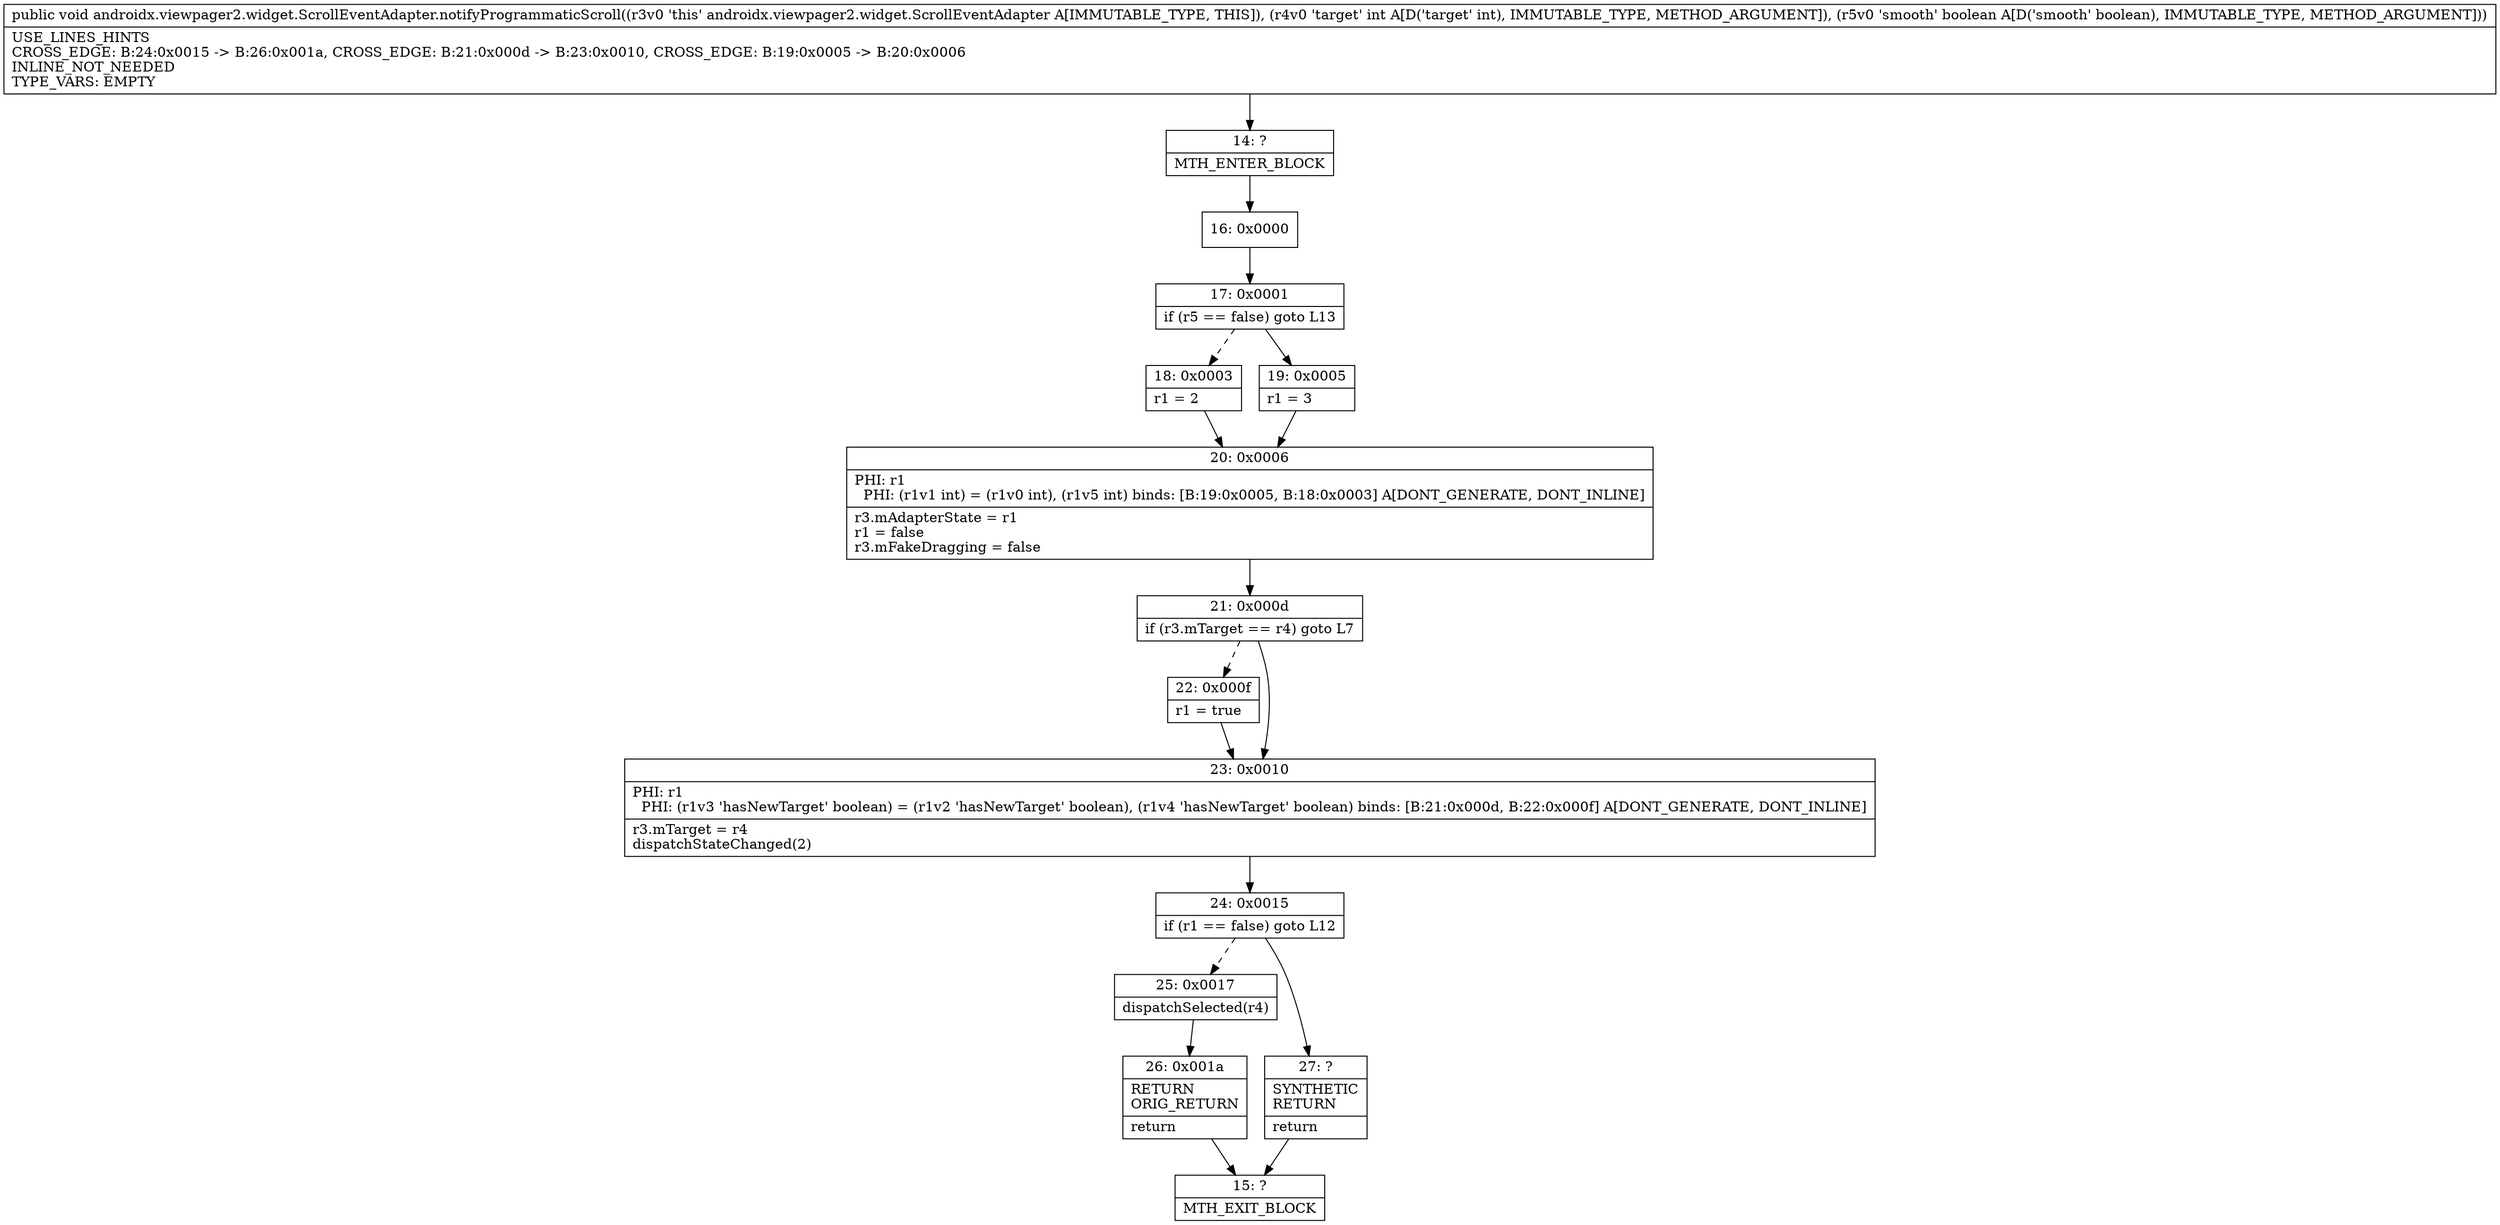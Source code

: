 digraph "CFG forandroidx.viewpager2.widget.ScrollEventAdapter.notifyProgrammaticScroll(IZ)V" {
Node_14 [shape=record,label="{14\:\ ?|MTH_ENTER_BLOCK\l}"];
Node_16 [shape=record,label="{16\:\ 0x0000}"];
Node_17 [shape=record,label="{17\:\ 0x0001|if (r5 == false) goto L13\l}"];
Node_18 [shape=record,label="{18\:\ 0x0003|r1 = 2\l}"];
Node_20 [shape=record,label="{20\:\ 0x0006|PHI: r1 \l  PHI: (r1v1 int) = (r1v0 int), (r1v5 int) binds: [B:19:0x0005, B:18:0x0003] A[DONT_GENERATE, DONT_INLINE]\l|r3.mAdapterState = r1\lr1 = false\lr3.mFakeDragging = false\l}"];
Node_21 [shape=record,label="{21\:\ 0x000d|if (r3.mTarget == r4) goto L7\l}"];
Node_22 [shape=record,label="{22\:\ 0x000f|r1 = true\l}"];
Node_23 [shape=record,label="{23\:\ 0x0010|PHI: r1 \l  PHI: (r1v3 'hasNewTarget' boolean) = (r1v2 'hasNewTarget' boolean), (r1v4 'hasNewTarget' boolean) binds: [B:21:0x000d, B:22:0x000f] A[DONT_GENERATE, DONT_INLINE]\l|r3.mTarget = r4\ldispatchStateChanged(2)\l}"];
Node_24 [shape=record,label="{24\:\ 0x0015|if (r1 == false) goto L12\l}"];
Node_25 [shape=record,label="{25\:\ 0x0017|dispatchSelected(r4)\l}"];
Node_26 [shape=record,label="{26\:\ 0x001a|RETURN\lORIG_RETURN\l|return\l}"];
Node_15 [shape=record,label="{15\:\ ?|MTH_EXIT_BLOCK\l}"];
Node_27 [shape=record,label="{27\:\ ?|SYNTHETIC\lRETURN\l|return\l}"];
Node_19 [shape=record,label="{19\:\ 0x0005|r1 = 3\l}"];
MethodNode[shape=record,label="{public void androidx.viewpager2.widget.ScrollEventAdapter.notifyProgrammaticScroll((r3v0 'this' androidx.viewpager2.widget.ScrollEventAdapter A[IMMUTABLE_TYPE, THIS]), (r4v0 'target' int A[D('target' int), IMMUTABLE_TYPE, METHOD_ARGUMENT]), (r5v0 'smooth' boolean A[D('smooth' boolean), IMMUTABLE_TYPE, METHOD_ARGUMENT]))  | USE_LINES_HINTS\lCROSS_EDGE: B:24:0x0015 \-\> B:26:0x001a, CROSS_EDGE: B:21:0x000d \-\> B:23:0x0010, CROSS_EDGE: B:19:0x0005 \-\> B:20:0x0006\lINLINE_NOT_NEEDED\lTYPE_VARS: EMPTY\l}"];
MethodNode -> Node_14;Node_14 -> Node_16;
Node_16 -> Node_17;
Node_17 -> Node_18[style=dashed];
Node_17 -> Node_19;
Node_18 -> Node_20;
Node_20 -> Node_21;
Node_21 -> Node_22[style=dashed];
Node_21 -> Node_23;
Node_22 -> Node_23;
Node_23 -> Node_24;
Node_24 -> Node_25[style=dashed];
Node_24 -> Node_27;
Node_25 -> Node_26;
Node_26 -> Node_15;
Node_27 -> Node_15;
Node_19 -> Node_20;
}

